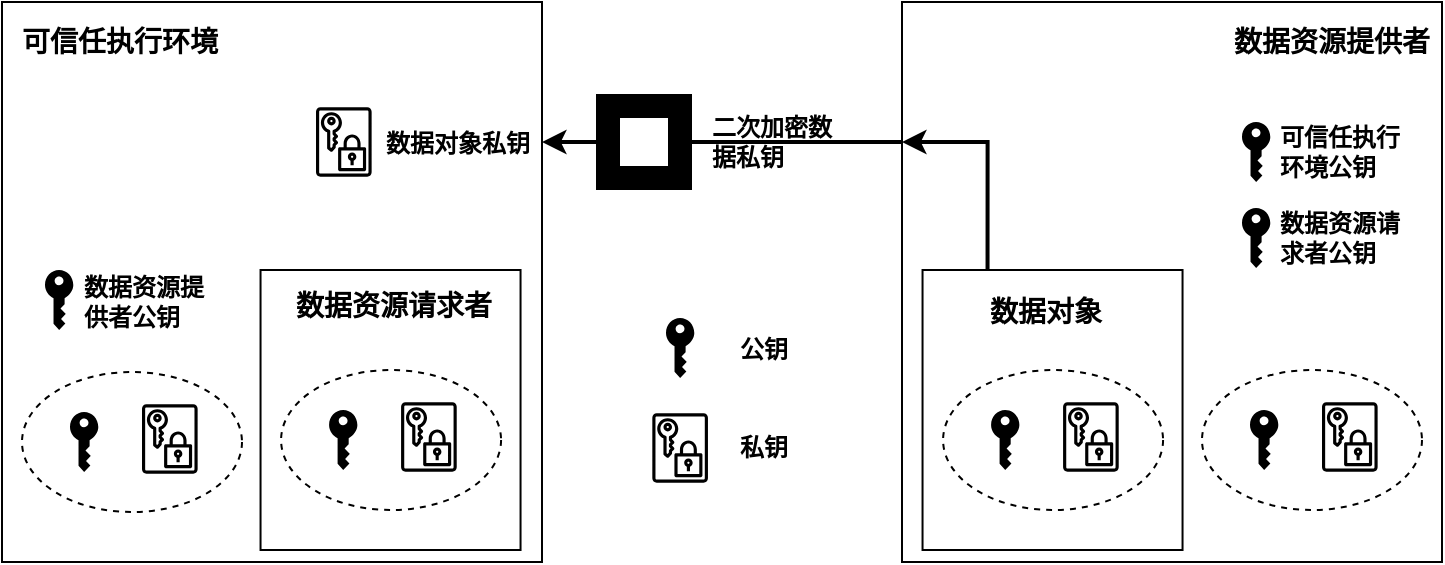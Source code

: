 <mxfile version="26.2.14">
  <diagram name="第 1 页" id="kvT2Ytr1LzrmhvykwMmT">
    <mxGraphModel dx="1295" dy="685" grid="1" gridSize="10" guides="1" tooltips="1" connect="1" arrows="1" fold="1" page="1" pageScale="1" pageWidth="1169" pageHeight="827" math="0" shadow="0">
      <root>
        <mxCell id="0" />
        <mxCell id="1" parent="0" />
        <mxCell id="wkWXff3E3P00GvgTiVZd-33" value="" style="rounded=0;whiteSpace=wrap;html=1;strokeWidth=1;fillColor=none;align=center;" vertex="1" parent="1">
          <mxGeometry x="660" y="280" width="270" height="280" as="geometry" />
        </mxCell>
        <mxCell id="wkWXff3E3P00GvgTiVZd-45" value="" style="rounded=0;whiteSpace=wrap;html=1;strokeWidth=1;fillColor=none;align=center;" vertex="1" parent="1">
          <mxGeometry x="210" y="280" width="270" height="280" as="geometry" />
        </mxCell>
        <mxCell id="wkWXff3E3P00GvgTiVZd-64" style="edgeStyle=orthogonalEdgeStyle;rounded=0;orthogonalLoop=1;jettySize=auto;html=1;exitX=0.25;exitY=0;exitDx=0;exitDy=0;entryX=0;entryY=0.25;entryDx=0;entryDy=0;strokeWidth=2;" edge="1" parent="1" source="wkWXff3E3P00GvgTiVZd-26" target="wkWXff3E3P00GvgTiVZd-33">
          <mxGeometry relative="1" as="geometry">
            <Array as="points">
              <mxPoint x="703" y="350" />
            </Array>
          </mxGeometry>
        </mxCell>
        <mxCell id="wkWXff3E3P00GvgTiVZd-26" value="" style="rounded=0;whiteSpace=wrap;html=1;strokeWidth=1;fillColor=none;align=center;" vertex="1" parent="1">
          <mxGeometry x="670.27" y="414" width="130" height="140" as="geometry" />
        </mxCell>
        <mxCell id="wkWXff3E3P00GvgTiVZd-27" value="&lt;span style=&quot;font-size: 14px;&quot;&gt;&lt;b&gt;数据对象&lt;/b&gt;&lt;/span&gt;" style="text;html=1;align=left;verticalAlign=middle;whiteSpace=wrap;rounded=0;" vertex="1" parent="1">
          <mxGeometry x="701.81" y="414" width="67.46" height="42" as="geometry" />
        </mxCell>
        <mxCell id="wkWXff3E3P00GvgTiVZd-28" value="" style="group" vertex="1" connectable="0" parent="1">
          <mxGeometry x="680.54" y="464" width="110" height="70" as="geometry" />
        </mxCell>
        <mxCell id="wkWXff3E3P00GvgTiVZd-29" value="" style="sketch=0;outlineConnect=0;fontColor=#232F3E;gradientColor=none;fillColor=#000000;strokeColor=none;dashed=0;verticalLabelPosition=bottom;verticalAlign=top;align=center;html=1;fontSize=12;fontStyle=0;aspect=fixed;pointerEvents=1;shape=mxgraph.aws4.data_encryption_key;" vertex="1" parent="wkWXff3E3P00GvgTiVZd-28">
          <mxGeometry x="60" y="16" width="27.82" height="35" as="geometry" />
        </mxCell>
        <mxCell id="wkWXff3E3P00GvgTiVZd-30" value="" style="ellipse;whiteSpace=wrap;html=1;fillColor=none;dashed=1;" vertex="1" parent="wkWXff3E3P00GvgTiVZd-28">
          <mxGeometry width="110" height="70" as="geometry" />
        </mxCell>
        <mxCell id="wkWXff3E3P00GvgTiVZd-31" value="" style="sketch=0;pointerEvents=1;shadow=0;dashed=0;html=1;strokeColor=none;fillColor=#000000;labelPosition=center;verticalLabelPosition=bottom;verticalAlign=top;outlineConnect=0;align=center;shape=mxgraph.office.security.key_permissions;" vertex="1" parent="wkWXff3E3P00GvgTiVZd-28">
          <mxGeometry x="24" y="20" width="14.15" height="30" as="geometry" />
        </mxCell>
        <mxCell id="wkWXff3E3P00GvgTiVZd-57" style="edgeStyle=orthogonalEdgeStyle;rounded=0;orthogonalLoop=1;jettySize=auto;html=1;exitX=0;exitY=0.25;exitDx=0;exitDy=0;entryX=1;entryY=0.25;entryDx=0;entryDy=0;strokeWidth=2;" edge="1" parent="1" source="wkWXff3E3P00GvgTiVZd-33" target="wkWXff3E3P00GvgTiVZd-45">
          <mxGeometry relative="1" as="geometry" />
        </mxCell>
        <mxCell id="wkWXff3E3P00GvgTiVZd-34" value="&lt;span style=&quot;font-size: 14px;&quot;&gt;&lt;b&gt;数据资源提供者&lt;/b&gt;&lt;/span&gt;" style="text;html=1;align=right;verticalAlign=middle;whiteSpace=wrap;rounded=0;" vertex="1" parent="1">
          <mxGeometry x="798.27" y="280" width="127.73" height="40" as="geometry" />
        </mxCell>
        <mxCell id="wkWXff3E3P00GvgTiVZd-35" value="" style="group" vertex="1" connectable="0" parent="1">
          <mxGeometry x="810" y="464" width="110" height="70" as="geometry" />
        </mxCell>
        <mxCell id="wkWXff3E3P00GvgTiVZd-36" value="" style="sketch=0;outlineConnect=0;fontColor=#232F3E;gradientColor=none;fillColor=#000000;strokeColor=none;dashed=0;verticalLabelPosition=bottom;verticalAlign=top;align=center;html=1;fontSize=12;fontStyle=0;aspect=fixed;pointerEvents=1;shape=mxgraph.aws4.data_encryption_key;" vertex="1" parent="wkWXff3E3P00GvgTiVZd-35">
          <mxGeometry x="60" y="16" width="27.82" height="35" as="geometry" />
        </mxCell>
        <mxCell id="wkWXff3E3P00GvgTiVZd-37" value="" style="ellipse;whiteSpace=wrap;html=1;fillColor=none;dashed=1;" vertex="1" parent="wkWXff3E3P00GvgTiVZd-35">
          <mxGeometry width="110" height="70" as="geometry" />
        </mxCell>
        <mxCell id="wkWXff3E3P00GvgTiVZd-38" value="" style="sketch=0;pointerEvents=1;shadow=0;dashed=0;html=1;strokeColor=none;fillColor=#000000;labelPosition=center;verticalLabelPosition=bottom;verticalAlign=top;outlineConnect=0;align=center;shape=mxgraph.office.security.key_permissions;" vertex="1" parent="wkWXff3E3P00GvgTiVZd-35">
          <mxGeometry x="24" y="20" width="14.15" height="30" as="geometry" />
        </mxCell>
        <mxCell id="wkWXff3E3P00GvgTiVZd-39" value="" style="rounded=0;whiteSpace=wrap;html=1;strokeWidth=1;fillColor=none;align=center;" vertex="1" parent="1">
          <mxGeometry x="339.27" y="414" width="130" height="140" as="geometry" />
        </mxCell>
        <mxCell id="wkWXff3E3P00GvgTiVZd-40" value="&lt;span style=&quot;font-size: 14px;&quot;&gt;&lt;b&gt;数据资源请求者&lt;/b&gt;&lt;/span&gt;" style="text;html=1;align=left;verticalAlign=middle;whiteSpace=wrap;rounded=0;" vertex="1" parent="1">
          <mxGeometry x="355.27" y="414" width="100" height="36" as="geometry" />
        </mxCell>
        <mxCell id="wkWXff3E3P00GvgTiVZd-41" value="" style="group" vertex="1" connectable="0" parent="1">
          <mxGeometry x="349.54" y="464" width="110" height="70" as="geometry" />
        </mxCell>
        <mxCell id="wkWXff3E3P00GvgTiVZd-42" value="" style="sketch=0;outlineConnect=0;fontColor=#232F3E;gradientColor=none;fillColor=#000000;strokeColor=none;dashed=0;verticalLabelPosition=bottom;verticalAlign=top;align=center;html=1;fontSize=12;fontStyle=0;aspect=fixed;pointerEvents=1;shape=mxgraph.aws4.data_encryption_key;" vertex="1" parent="wkWXff3E3P00GvgTiVZd-41">
          <mxGeometry x="60" y="16" width="27.82" height="35" as="geometry" />
        </mxCell>
        <mxCell id="wkWXff3E3P00GvgTiVZd-43" value="" style="ellipse;whiteSpace=wrap;html=1;fillColor=none;dashed=1;" vertex="1" parent="wkWXff3E3P00GvgTiVZd-41">
          <mxGeometry width="110" height="70" as="geometry" />
        </mxCell>
        <mxCell id="wkWXff3E3P00GvgTiVZd-44" value="" style="sketch=0;pointerEvents=1;shadow=0;dashed=0;html=1;strokeColor=none;fillColor=#000000;labelPosition=center;verticalLabelPosition=bottom;verticalAlign=top;outlineConnect=0;align=center;shape=mxgraph.office.security.key_permissions;" vertex="1" parent="wkWXff3E3P00GvgTiVZd-41">
          <mxGeometry x="24" y="20" width="14.15" height="30" as="geometry" />
        </mxCell>
        <mxCell id="wkWXff3E3P00GvgTiVZd-47" value="" style="group" vertex="1" connectable="0" parent="1">
          <mxGeometry x="220" y="465" width="110" height="70" as="geometry" />
        </mxCell>
        <mxCell id="wkWXff3E3P00GvgTiVZd-48" value="" style="sketch=0;outlineConnect=0;fontColor=#232F3E;gradientColor=none;fillColor=#000000;strokeColor=none;dashed=0;verticalLabelPosition=bottom;verticalAlign=top;align=center;html=1;fontSize=12;fontStyle=0;aspect=fixed;pointerEvents=1;shape=mxgraph.aws4.data_encryption_key;" vertex="1" parent="wkWXff3E3P00GvgTiVZd-47">
          <mxGeometry x="60" y="16" width="27.82" height="35" as="geometry" />
        </mxCell>
        <mxCell id="wkWXff3E3P00GvgTiVZd-49" value="" style="ellipse;whiteSpace=wrap;html=1;fillColor=none;dashed=1;" vertex="1" parent="wkWXff3E3P00GvgTiVZd-47">
          <mxGeometry width="110" height="70" as="geometry" />
        </mxCell>
        <mxCell id="wkWXff3E3P00GvgTiVZd-50" value="" style="sketch=0;pointerEvents=1;shadow=0;dashed=0;html=1;strokeColor=none;fillColor=#000000;labelPosition=center;verticalLabelPosition=bottom;verticalAlign=top;outlineConnect=0;align=center;shape=mxgraph.office.security.key_permissions;" vertex="1" parent="wkWXff3E3P00GvgTiVZd-47">
          <mxGeometry x="24" y="20" width="14.15" height="30" as="geometry" />
        </mxCell>
        <mxCell id="wkWXff3E3P00GvgTiVZd-46" value="&lt;span style=&quot;font-size: 14px;&quot;&gt;&lt;b&gt;可信任执行环境&lt;/b&gt;&lt;/span&gt;" style="text;html=1;align=left;verticalAlign=middle;whiteSpace=wrap;rounded=0;" vertex="1" parent="1">
          <mxGeometry x="218.4" y="280" width="127.73" height="40" as="geometry" />
        </mxCell>
        <mxCell id="wkWXff3E3P00GvgTiVZd-56" value="" style="group" vertex="1" connectable="0" parent="1">
          <mxGeometry x="535.16" y="438" width="77.69" height="82.5" as="geometry" />
        </mxCell>
        <mxCell id="wkWXff3E3P00GvgTiVZd-51" value="" style="sketch=0;pointerEvents=1;shadow=0;dashed=0;html=1;strokeColor=none;fillColor=#000000;labelPosition=center;verticalLabelPosition=bottom;verticalAlign=top;outlineConnect=0;align=center;shape=mxgraph.office.security.key_permissions;" vertex="1" parent="wkWXff3E3P00GvgTiVZd-56">
          <mxGeometry x="6.84" width="14.15" height="30" as="geometry" />
        </mxCell>
        <mxCell id="wkWXff3E3P00GvgTiVZd-53" value="" style="sketch=0;outlineConnect=0;fontColor=#232F3E;gradientColor=none;fillColor=#000000;strokeColor=none;dashed=0;verticalLabelPosition=bottom;verticalAlign=top;align=center;html=1;fontSize=12;fontStyle=0;aspect=fixed;pointerEvents=1;shape=mxgraph.aws4.data_encryption_key;" vertex="1" parent="wkWXff3E3P00GvgTiVZd-56">
          <mxGeometry y="47.5" width="27.82" height="35" as="geometry" />
        </mxCell>
        <mxCell id="wkWXff3E3P00GvgTiVZd-54" value="&lt;font style=&quot;font-size: 12px;&quot;&gt;&lt;b style=&quot;&quot;&gt;公钥&lt;/b&gt;&lt;/font&gt;" style="text;html=1;align=left;verticalAlign=middle;whiteSpace=wrap;rounded=0;" vertex="1" parent="wkWXff3E3P00GvgTiVZd-56">
          <mxGeometry x="41.84" y="1" width="35.85" height="30" as="geometry" />
        </mxCell>
        <mxCell id="wkWXff3E3P00GvgTiVZd-55" value="&lt;font style=&quot;font-size: 12px;&quot;&gt;&lt;b style=&quot;&quot;&gt;私钥&lt;/b&gt;&lt;/font&gt;" style="text;html=1;align=left;verticalAlign=middle;whiteSpace=wrap;rounded=0;" vertex="1" parent="wkWXff3E3P00GvgTiVZd-56">
          <mxGeometry x="41.84" y="50" width="35.85" height="30" as="geometry" />
        </mxCell>
        <mxCell id="wkWXff3E3P00GvgTiVZd-59" value="" style="group" vertex="1" connectable="0" parent="1">
          <mxGeometry x="507" y="326" width="129" height="48" as="geometry" />
        </mxCell>
        <mxCell id="wkWXff3E3P00GvgTiVZd-16" value="" style="shape=rect;fillColor=#000000;aspect=fixed;resizable=0;labelPosition=center;verticalLabelPosition=bottom;align=center;verticalAlign=top;strokeColor=none;fontSize=14;" vertex="1" parent="wkWXff3E3P00GvgTiVZd-59">
          <mxGeometry width="48" height="48" as="geometry" />
        </mxCell>
        <mxCell id="wkWXff3E3P00GvgTiVZd-17" value="" style="fillColor=#ffffff;strokeColor=none;dashed=0;outlineConnect=0;html=1;labelPosition=center;verticalLabelPosition=bottom;verticalAlign=top;part=1;movable=0;resizable=0;rotatable=0;shape=mxgraph.ibm_cloud.ibm-cloud--key-protect" vertex="1" parent="wkWXff3E3P00GvgTiVZd-16">
          <mxGeometry width="24" height="24" relative="1" as="geometry">
            <mxPoint x="12" y="12" as="offset" />
          </mxGeometry>
        </mxCell>
        <mxCell id="wkWXff3E3P00GvgTiVZd-58" value="&lt;font style=&quot;font-size: 12px;&quot;&gt;&lt;b style=&quot;&quot;&gt;二次加密数据私钥&lt;/b&gt;&lt;/font&gt;" style="text;html=1;align=left;verticalAlign=middle;whiteSpace=wrap;rounded=0;" vertex="1" parent="wkWXff3E3P00GvgTiVZd-59">
          <mxGeometry x="56" y="4" width="73" height="40" as="geometry" />
        </mxCell>
        <mxCell id="wkWXff3E3P00GvgTiVZd-60" value="" style="sketch=0;outlineConnect=0;fontColor=#232F3E;gradientColor=none;fillColor=#000000;strokeColor=none;dashed=0;verticalLabelPosition=bottom;verticalAlign=top;align=center;html=1;fontSize=12;fontStyle=0;aspect=fixed;pointerEvents=1;shape=mxgraph.aws4.data_encryption_key;" vertex="1" parent="1">
          <mxGeometry x="367" y="332.5" width="27.82" height="35" as="geometry" />
        </mxCell>
        <mxCell id="wkWXff3E3P00GvgTiVZd-61" value="&lt;font style=&quot;font-size: 12px;&quot;&gt;&lt;b style=&quot;&quot;&gt;数据对象私钥&lt;/b&gt;&lt;/font&gt;" style="text;html=1;align=left;verticalAlign=middle;whiteSpace=wrap;rounded=0;" vertex="1" parent="1">
          <mxGeometry x="400.42" y="336" width="79.58" height="30" as="geometry" />
        </mxCell>
        <mxCell id="wkWXff3E3P00GvgTiVZd-67" value="" style="group" vertex="1" connectable="0" parent="1">
          <mxGeometry x="231.5" y="414" width="87" height="31" as="geometry" />
        </mxCell>
        <mxCell id="wkWXff3E3P00GvgTiVZd-65" value="" style="sketch=0;pointerEvents=1;shadow=0;dashed=0;html=1;strokeColor=none;fillColor=#000000;labelPosition=center;verticalLabelPosition=bottom;verticalAlign=top;outlineConnect=0;align=center;shape=mxgraph.office.security.key_permissions;" vertex="1" parent="wkWXff3E3P00GvgTiVZd-67">
          <mxGeometry width="14.15" height="30" as="geometry" />
        </mxCell>
        <mxCell id="wkWXff3E3P00GvgTiVZd-66" value="&lt;font style=&quot;font-size: 12px;&quot;&gt;&lt;b style=&quot;&quot;&gt;数据资源提供者公钥&lt;/b&gt;&lt;/font&gt;" style="text;html=1;align=left;verticalAlign=middle;whiteSpace=wrap;rounded=0;" vertex="1" parent="wkWXff3E3P00GvgTiVZd-67">
          <mxGeometry x="17" y="1" width="70" height="30" as="geometry" />
        </mxCell>
        <mxCell id="wkWXff3E3P00GvgTiVZd-68" value="" style="group" vertex="1" connectable="0" parent="1">
          <mxGeometry x="830" y="340" width="87" height="31" as="geometry" />
        </mxCell>
        <mxCell id="wkWXff3E3P00GvgTiVZd-69" value="" style="sketch=0;pointerEvents=1;shadow=0;dashed=0;html=1;strokeColor=none;fillColor=#000000;labelPosition=center;verticalLabelPosition=bottom;verticalAlign=top;outlineConnect=0;align=center;shape=mxgraph.office.security.key_permissions;" vertex="1" parent="wkWXff3E3P00GvgTiVZd-68">
          <mxGeometry width="14.15" height="30" as="geometry" />
        </mxCell>
        <mxCell id="wkWXff3E3P00GvgTiVZd-70" value="&lt;font style=&quot;font-size: 12px;&quot;&gt;&lt;b style=&quot;&quot;&gt;可信任执行环境公钥&lt;/b&gt;&lt;/font&gt;" style="text;html=1;align=left;verticalAlign=middle;whiteSpace=wrap;rounded=0;" vertex="1" parent="wkWXff3E3P00GvgTiVZd-68">
          <mxGeometry x="17" width="70" height="30" as="geometry" />
        </mxCell>
        <mxCell id="wkWXff3E3P00GvgTiVZd-71" value="" style="group" vertex="1" connectable="0" parent="1">
          <mxGeometry x="830" y="383" width="87" height="31" as="geometry" />
        </mxCell>
        <mxCell id="wkWXff3E3P00GvgTiVZd-72" value="" style="sketch=0;pointerEvents=1;shadow=0;dashed=0;html=1;strokeColor=none;fillColor=#000000;labelPosition=center;verticalLabelPosition=bottom;verticalAlign=top;outlineConnect=0;align=center;shape=mxgraph.office.security.key_permissions;" vertex="1" parent="wkWXff3E3P00GvgTiVZd-71">
          <mxGeometry width="14.15" height="30" as="geometry" />
        </mxCell>
        <mxCell id="wkWXff3E3P00GvgTiVZd-73" value="&lt;font style=&quot;font-size: 12px;&quot;&gt;&lt;b style=&quot;&quot;&gt;数据资源请求者公钥&lt;/b&gt;&lt;/font&gt;" style="text;html=1;align=left;verticalAlign=middle;whiteSpace=wrap;rounded=0;" vertex="1" parent="wkWXff3E3P00GvgTiVZd-71">
          <mxGeometry x="17" width="70" height="30" as="geometry" />
        </mxCell>
      </root>
    </mxGraphModel>
  </diagram>
</mxfile>
